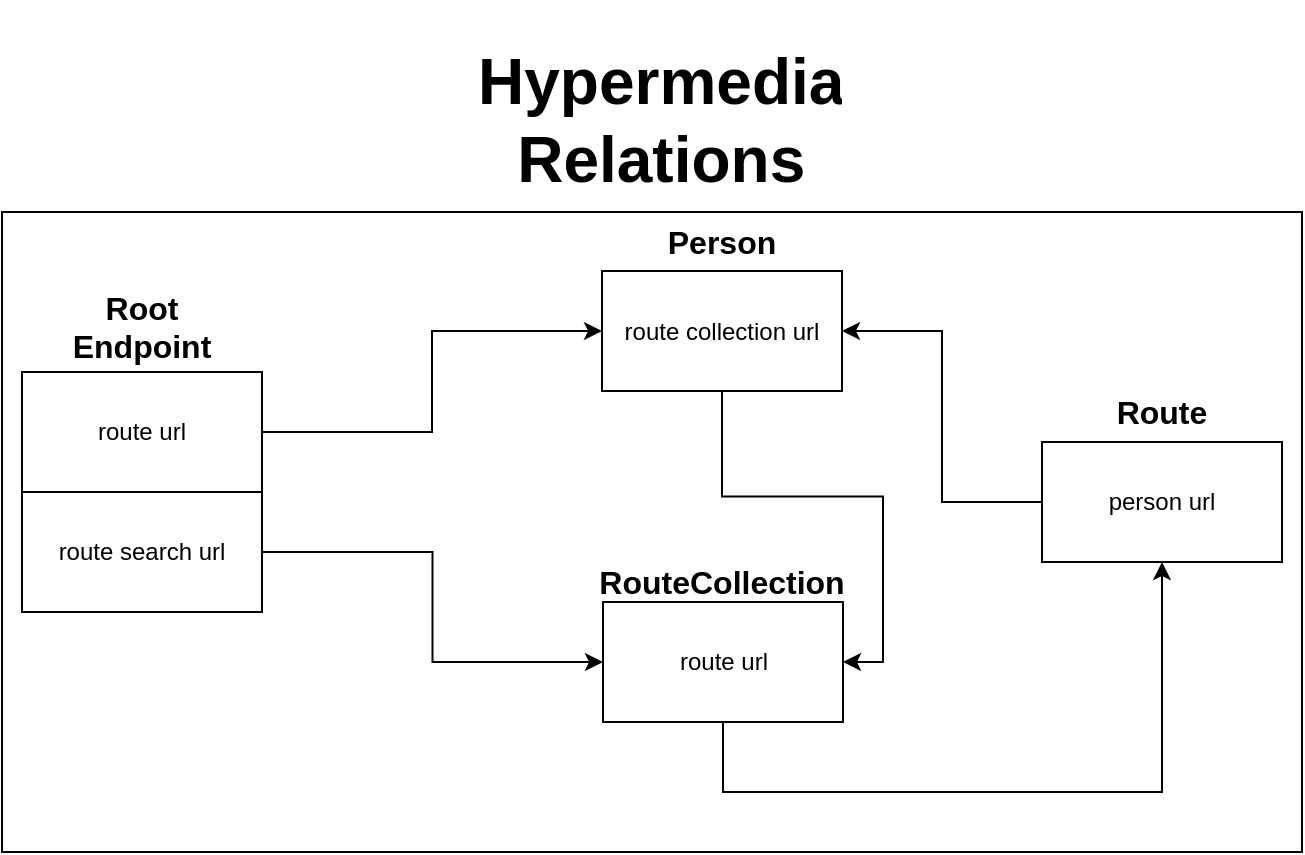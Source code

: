 <mxfile version="10.9.7" type="device"><diagram id="ZtHdH4AzD_OIjUXCu4XZ" name="Page-1"><mxGraphModel dx="1210" dy="547" grid="1" gridSize="10" guides="1" tooltips="1" connect="1" arrows="1" fold="1" page="1" pageScale="1" pageWidth="827" pageHeight="1169" math="0" shadow="0"><root><mxCell id="0"/><mxCell id="1" parent="0"/><mxCell id="T4bzQtIhUzs9c-xKYDR3-55" value="" style="rounded=0;whiteSpace=wrap;html=1;fontSize=16;align=center;" vertex="1" parent="1"><mxGeometry x="20" y="300" width="650" height="320" as="geometry"/></mxCell><mxCell id="T4bzQtIhUzs9c-xKYDR3-11" value="" style="group" vertex="1" connectable="0" parent="1"><mxGeometry x="320" y="304.5" width="120" height="85" as="geometry"/></mxCell><mxCell id="T4bzQtIhUzs9c-xKYDR3-5" value="route collection url" style="rounded=0;whiteSpace=wrap;html=1;" vertex="1" parent="T4bzQtIhUzs9c-xKYDR3-11"><mxGeometry y="25" width="120" height="60" as="geometry"/></mxCell><mxCell id="T4bzQtIhUzs9c-xKYDR3-6" value="&lt;h1 style=&quot;font-size: 16px;&quot;&gt;Person&lt;/h1&gt;" style="text;html=1;strokeColor=none;fillColor=none;spacing=5;spacingTop=-20;whiteSpace=wrap;overflow=hidden;rounded=0;align=center;fontSize=16;" vertex="1" parent="T4bzQtIhUzs9c-xKYDR3-11"><mxGeometry x="15" width="90" height="25" as="geometry"/></mxCell><mxCell id="T4bzQtIhUzs9c-xKYDR3-25" value="&lt;h1&gt;Hypermedia Relations&lt;/h1&gt;" style="text;html=1;strokeColor=none;fillColor=none;spacing=5;spacingTop=-20;whiteSpace=wrap;overflow=hidden;rounded=0;fontSize=16;align=center;" vertex="1" parent="1"><mxGeometry x="254" y="204.5" width="190" height="100" as="geometry"/></mxCell><mxCell id="T4bzQtIhUzs9c-xKYDR3-54" value="" style="group" vertex="1" connectable="0" parent="1"><mxGeometry x="30" y="337.5" width="638" height="252.5" as="geometry"/></mxCell><mxCell id="T4bzQtIhUzs9c-xKYDR3-3" value="&lt;h1 style=&quot;font-size: 16px&quot;&gt;Root Endpoint&lt;/h1&gt;" style="text;html=1;strokeColor=none;fillColor=none;spacing=5;spacingTop=-20;whiteSpace=wrap;overflow=hidden;rounded=0;fontSize=16;align=center;" vertex="1" parent="T4bzQtIhUzs9c-xKYDR3-54"><mxGeometry x="15" width="90" height="52" as="geometry"/></mxCell><mxCell id="T4bzQtIhUzs9c-xKYDR3-35" value="route url" style="rounded=0;whiteSpace=wrap;html=1;" vertex="1" parent="T4bzQtIhUzs9c-xKYDR3-54"><mxGeometry x="290.5" y="157.5" width="120" height="60" as="geometry"/></mxCell><mxCell id="T4bzQtIhUzs9c-xKYDR3-36" value="&lt;h1 style=&quot;font-size: 16px&quot;&gt;RouteCollection&lt;/h1&gt;" style="text;html=1;strokeColor=none;fillColor=none;spacing=5;spacingTop=-20;whiteSpace=wrap;overflow=hidden;rounded=0;align=center;fontSize=16;" vertex="1" parent="T4bzQtIhUzs9c-xKYDR3-54"><mxGeometry x="282" y="137.5" width="136" height="30" as="geometry"/></mxCell><mxCell id="T4bzQtIhUzs9c-xKYDR3-42" value="route url" style="rounded=0;whiteSpace=wrap;html=1;" vertex="1" parent="T4bzQtIhUzs9c-xKYDR3-54"><mxGeometry y="42.5" width="120" height="60" as="geometry"/></mxCell><mxCell id="T4bzQtIhUzs9c-xKYDR3-49" style="edgeStyle=orthogonalEdgeStyle;rounded=0;orthogonalLoop=1;jettySize=auto;html=1;entryX=0;entryY=0.5;entryDx=0;entryDy=0;endArrow=classic;endFill=1;fontSize=16;" edge="1" parent="T4bzQtIhUzs9c-xKYDR3-54" source="T4bzQtIhUzs9c-xKYDR3-43" target="T4bzQtIhUzs9c-xKYDR3-35"><mxGeometry relative="1" as="geometry"/></mxCell><mxCell id="T4bzQtIhUzs9c-xKYDR3-43" value="route search url" style="rounded=0;whiteSpace=wrap;html=1;" vertex="1" parent="T4bzQtIhUzs9c-xKYDR3-54"><mxGeometry y="102.5" width="120" height="60" as="geometry"/></mxCell><mxCell id="T4bzQtIhUzs9c-xKYDR3-44" value="person url" style="rounded=0;whiteSpace=wrap;html=1;" vertex="1" parent="T4bzQtIhUzs9c-xKYDR3-54"><mxGeometry x="510" y="77.5" width="120" height="60" as="geometry"/></mxCell><mxCell id="T4bzQtIhUzs9c-xKYDR3-53" style="edgeStyle=orthogonalEdgeStyle;rounded=0;orthogonalLoop=1;jettySize=auto;html=1;entryX=0.5;entryY=1;entryDx=0;entryDy=0;endArrow=classic;endFill=1;fontSize=16;" edge="1" parent="T4bzQtIhUzs9c-xKYDR3-54" source="T4bzQtIhUzs9c-xKYDR3-35" target="T4bzQtIhUzs9c-xKYDR3-44"><mxGeometry relative="1" as="geometry"><Array as="points"><mxPoint x="350" y="252.5"/><mxPoint x="570" y="252.5"/></Array></mxGeometry></mxCell><mxCell id="T4bzQtIhUzs9c-xKYDR3-45" value="&lt;h1 style=&quot;font-size: 16px&quot;&gt;Route&lt;/h1&gt;" style="text;html=1;strokeColor=none;fillColor=none;spacing=5;spacingTop=-20;whiteSpace=wrap;overflow=hidden;rounded=0;align=center;fontSize=16;" vertex="1" parent="T4bzQtIhUzs9c-xKYDR3-54"><mxGeometry x="502" y="52" width="136" height="30" as="geometry"/></mxCell><mxCell id="T4bzQtIhUzs9c-xKYDR3-52" style="edgeStyle=orthogonalEdgeStyle;rounded=0;orthogonalLoop=1;jettySize=auto;html=1;entryX=1;entryY=0.5;entryDx=0;entryDy=0;endArrow=classic;endFill=1;fontSize=16;" edge="1" parent="T4bzQtIhUzs9c-xKYDR3-54" source="T4bzQtIhUzs9c-xKYDR3-5" target="T4bzQtIhUzs9c-xKYDR3-35"><mxGeometry relative="1" as="geometry"/></mxCell><mxCell id="T4bzQtIhUzs9c-xKYDR3-48" style="edgeStyle=orthogonalEdgeStyle;rounded=0;orthogonalLoop=1;jettySize=auto;html=1;entryX=0;entryY=0.5;entryDx=0;entryDy=0;endArrow=classic;endFill=1;fontSize=16;" edge="1" parent="1" source="T4bzQtIhUzs9c-xKYDR3-42" target="T4bzQtIhUzs9c-xKYDR3-5"><mxGeometry relative="1" as="geometry"/></mxCell><mxCell id="T4bzQtIhUzs9c-xKYDR3-51" style="edgeStyle=orthogonalEdgeStyle;rounded=0;orthogonalLoop=1;jettySize=auto;html=1;entryX=1;entryY=0.5;entryDx=0;entryDy=0;endArrow=classic;endFill=1;fontSize=16;" edge="1" parent="1" source="T4bzQtIhUzs9c-xKYDR3-44" target="T4bzQtIhUzs9c-xKYDR3-5"><mxGeometry relative="1" as="geometry"/></mxCell></root></mxGraphModel></diagram></mxfile>